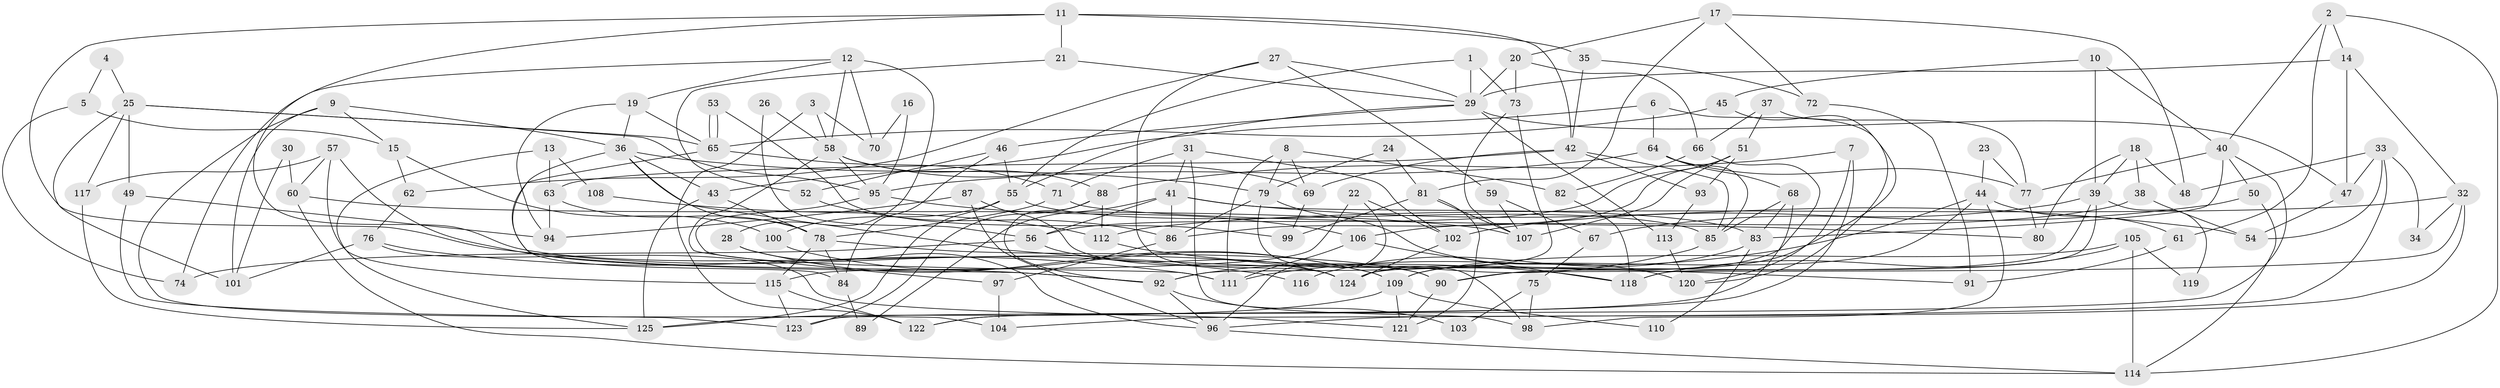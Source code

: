 // Generated by graph-tools (version 1.1) at 2025/11/02/27/25 16:11:22]
// undirected, 125 vertices, 250 edges
graph export_dot {
graph [start="1"]
  node [color=gray90,style=filled];
  1;
  2;
  3;
  4;
  5;
  6;
  7;
  8;
  9;
  10;
  11;
  12;
  13;
  14;
  15;
  16;
  17;
  18;
  19;
  20;
  21;
  22;
  23;
  24;
  25;
  26;
  27;
  28;
  29;
  30;
  31;
  32;
  33;
  34;
  35;
  36;
  37;
  38;
  39;
  40;
  41;
  42;
  43;
  44;
  45;
  46;
  47;
  48;
  49;
  50;
  51;
  52;
  53;
  54;
  55;
  56;
  57;
  58;
  59;
  60;
  61;
  62;
  63;
  64;
  65;
  66;
  67;
  68;
  69;
  70;
  71;
  72;
  73;
  74;
  75;
  76;
  77;
  78;
  79;
  80;
  81;
  82;
  83;
  84;
  85;
  86;
  87;
  88;
  89;
  90;
  91;
  92;
  93;
  94;
  95;
  96;
  97;
  98;
  99;
  100;
  101;
  102;
  103;
  104;
  105;
  106;
  107;
  108;
  109;
  110;
  111;
  112;
  113;
  114;
  115;
  116;
  117;
  118;
  119;
  120;
  121;
  122;
  123;
  124;
  125;
  1 -- 73;
  1 -- 55;
  1 -- 29;
  2 -- 14;
  2 -- 114;
  2 -- 40;
  2 -- 61;
  3 -- 58;
  3 -- 122;
  3 -- 70;
  4 -- 25;
  4 -- 5;
  5 -- 74;
  5 -- 15;
  6 -- 120;
  6 -- 64;
  6 -- 43;
  7 -- 122;
  7 -- 88;
  7 -- 120;
  8 -- 69;
  8 -- 79;
  8 -- 82;
  8 -- 111;
  9 -- 36;
  9 -- 104;
  9 -- 15;
  9 -- 101;
  10 -- 40;
  10 -- 45;
  10 -- 39;
  11 -- 124;
  11 -- 42;
  11 -- 21;
  11 -- 35;
  11 -- 116;
  12 -- 19;
  12 -- 58;
  12 -- 28;
  12 -- 70;
  12 -- 74;
  13 -- 125;
  13 -- 63;
  13 -- 108;
  14 -- 32;
  14 -- 29;
  14 -- 47;
  15 -- 100;
  15 -- 62;
  16 -- 70;
  16 -- 95;
  17 -- 20;
  17 -- 72;
  17 -- 48;
  17 -- 81;
  18 -- 48;
  18 -- 80;
  18 -- 38;
  18 -- 39;
  19 -- 36;
  19 -- 65;
  19 -- 94;
  20 -- 66;
  20 -- 29;
  20 -- 73;
  21 -- 29;
  21 -- 52;
  22 -- 115;
  22 -- 102;
  22 -- 96;
  23 -- 44;
  23 -- 77;
  24 -- 79;
  24 -- 81;
  25 -- 101;
  25 -- 95;
  25 -- 49;
  25 -- 65;
  25 -- 117;
  26 -- 58;
  26 -- 56;
  27 -- 29;
  27 -- 124;
  27 -- 59;
  27 -- 62;
  28 -- 96;
  28 -- 109;
  29 -- 46;
  29 -- 47;
  29 -- 55;
  29 -- 113;
  30 -- 101;
  30 -- 60;
  31 -- 98;
  31 -- 71;
  31 -- 41;
  31 -- 102;
  32 -- 112;
  32 -- 96;
  32 -- 34;
  32 -- 90;
  33 -- 54;
  33 -- 47;
  33 -- 34;
  33 -- 48;
  33 -- 104;
  35 -- 42;
  35 -- 72;
  36 -- 43;
  36 -- 78;
  36 -- 79;
  36 -- 91;
  36 -- 92;
  37 -- 51;
  37 -- 66;
  37 -- 77;
  38 -- 54;
  38 -- 106;
  39 -- 67;
  39 -- 118;
  39 -- 119;
  39 -- 124;
  40 -- 77;
  40 -- 50;
  40 -- 83;
  40 -- 123;
  41 -- 86;
  41 -- 54;
  41 -- 56;
  41 -- 83;
  41 -- 89;
  42 -- 85;
  42 -- 93;
  42 -- 63;
  42 -- 69;
  43 -- 125;
  43 -- 78;
  44 -- 109;
  44 -- 111;
  44 -- 61;
  44 -- 98;
  45 -- 90;
  45 -- 65;
  46 -- 84;
  46 -- 55;
  46 -- 52;
  47 -- 54;
  49 -- 94;
  49 -- 123;
  50 -- 114;
  50 -- 102;
  51 -- 107;
  51 -- 56;
  51 -- 86;
  51 -- 93;
  52 -- 86;
  53 -- 99;
  53 -- 65;
  53 -- 65;
  55 -- 125;
  55 -- 85;
  55 -- 100;
  56 -- 124;
  56 -- 74;
  57 -- 115;
  57 -- 60;
  57 -- 92;
  57 -- 117;
  58 -- 95;
  58 -- 88;
  58 -- 69;
  58 -- 97;
  59 -- 107;
  59 -- 67;
  60 -- 107;
  60 -- 114;
  61 -- 91;
  62 -- 76;
  63 -- 94;
  63 -- 78;
  64 -- 85;
  64 -- 68;
  64 -- 77;
  64 -- 95;
  65 -- 71;
  65 -- 84;
  66 -- 124;
  66 -- 82;
  67 -- 75;
  68 -- 85;
  68 -- 83;
  68 -- 122;
  69 -- 99;
  71 -- 78;
  71 -- 80;
  72 -- 91;
  73 -- 92;
  73 -- 107;
  75 -- 98;
  75 -- 103;
  76 -- 111;
  76 -- 101;
  76 -- 121;
  77 -- 80;
  78 -- 84;
  78 -- 90;
  78 -- 115;
  79 -- 86;
  79 -- 98;
  79 -- 120;
  81 -- 121;
  81 -- 99;
  81 -- 107;
  82 -- 118;
  83 -- 110;
  83 -- 116;
  84 -- 89;
  85 -- 92;
  86 -- 97;
  87 -- 96;
  87 -- 90;
  87 -- 94;
  88 -- 123;
  88 -- 92;
  88 -- 112;
  90 -- 121;
  92 -- 96;
  92 -- 103;
  93 -- 113;
  95 -- 111;
  95 -- 106;
  96 -- 114;
  97 -- 104;
  100 -- 109;
  102 -- 124;
  105 -- 109;
  105 -- 118;
  105 -- 114;
  105 -- 119;
  106 -- 111;
  106 -- 118;
  108 -- 112;
  109 -- 121;
  109 -- 110;
  109 -- 125;
  112 -- 118;
  113 -- 120;
  115 -- 123;
  115 -- 122;
  117 -- 125;
}
